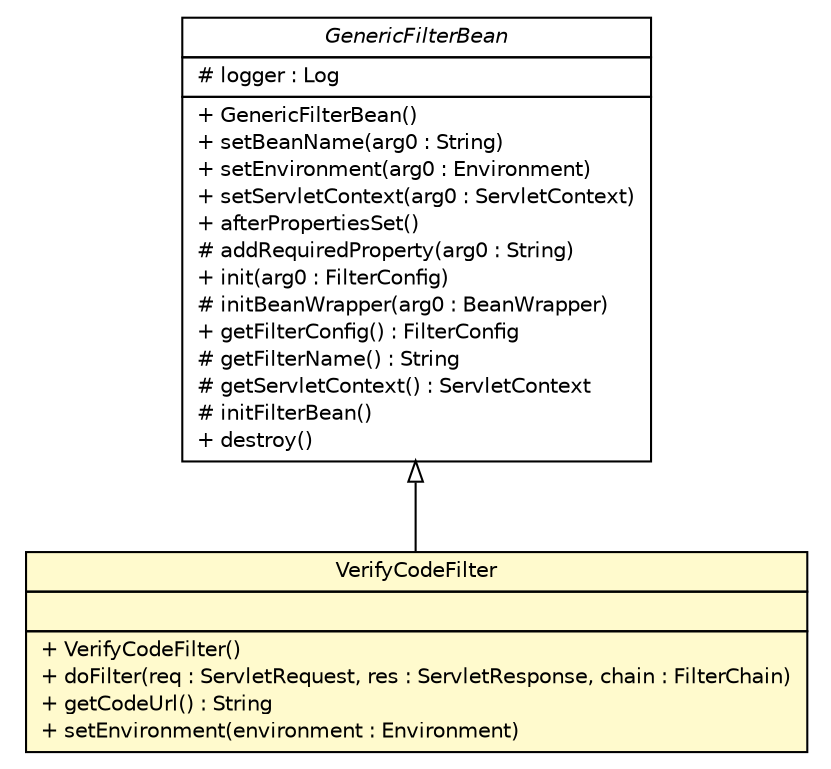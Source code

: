 #!/usr/local/bin/dot
#
# Class diagram 
# Generated by UMLGraph version R5_6-24-gf6e263 (http://www.umlgraph.org/)
#

digraph G {
	edge [fontname="Helvetica",fontsize=10,labelfontname="Helvetica",labelfontsize=10];
	node [fontname="Helvetica",fontsize=10,shape=plaintext];
	nodesep=0.25;
	ranksep=0.5;
	// com.yirendai.oss.lib.security.internal.VerifyCodeFilter
	c4408 [label=<<table title="com.yirendai.oss.lib.security.internal.VerifyCodeFilter" border="0" cellborder="1" cellspacing="0" cellpadding="2" port="p" bgcolor="lemonChiffon" href="./VerifyCodeFilter.html">
		<tr><td><table border="0" cellspacing="0" cellpadding="1">
<tr><td align="center" balign="center"> VerifyCodeFilter </td></tr>
		</table></td></tr>
		<tr><td><table border="0" cellspacing="0" cellpadding="1">
<tr><td align="left" balign="left">  </td></tr>
		</table></td></tr>
		<tr><td><table border="0" cellspacing="0" cellpadding="1">
<tr><td align="left" balign="left"> + VerifyCodeFilter() </td></tr>
<tr><td align="left" balign="left"> + doFilter(req : ServletRequest, res : ServletResponse, chain : FilterChain) </td></tr>
<tr><td align="left" balign="left"> + getCodeUrl() : String </td></tr>
<tr><td align="left" balign="left"> + setEnvironment(environment : Environment) </td></tr>
		</table></td></tr>
		</table>>, URL="./VerifyCodeFilter.html", fontname="Helvetica", fontcolor="black", fontsize=10.0];
	//com.yirendai.oss.lib.security.internal.VerifyCodeFilter extends org.springframework.web.filter.GenericFilterBean
	c4435:p -> c4408:p [dir=back,arrowtail=empty];
	// org.springframework.web.filter.GenericFilterBean
	c4435 [label=<<table title="org.springframework.web.filter.GenericFilterBean" border="0" cellborder="1" cellspacing="0" cellpadding="2" port="p" href="http://java.sun.com/j2se/1.4.2/docs/api/org/springframework/web/filter/GenericFilterBean.html">
		<tr><td><table border="0" cellspacing="0" cellpadding="1">
<tr><td align="center" balign="center"><font face="Helvetica-Oblique"> GenericFilterBean </font></td></tr>
		</table></td></tr>
		<tr><td><table border="0" cellspacing="0" cellpadding="1">
<tr><td align="left" balign="left"> # logger : Log </td></tr>
		</table></td></tr>
		<tr><td><table border="0" cellspacing="0" cellpadding="1">
<tr><td align="left" balign="left"> + GenericFilterBean() </td></tr>
<tr><td align="left" balign="left"> + setBeanName(arg0 : String) </td></tr>
<tr><td align="left" balign="left"> + setEnvironment(arg0 : Environment) </td></tr>
<tr><td align="left" balign="left"> + setServletContext(arg0 : ServletContext) </td></tr>
<tr><td align="left" balign="left"> + afterPropertiesSet() </td></tr>
<tr><td align="left" balign="left"> # addRequiredProperty(arg0 : String) </td></tr>
<tr><td align="left" balign="left"> + init(arg0 : FilterConfig) </td></tr>
<tr><td align="left" balign="left"> # initBeanWrapper(arg0 : BeanWrapper) </td></tr>
<tr><td align="left" balign="left"> + getFilterConfig() : FilterConfig </td></tr>
<tr><td align="left" balign="left"> # getFilterName() : String </td></tr>
<tr><td align="left" balign="left"> # getServletContext() : ServletContext </td></tr>
<tr><td align="left" balign="left"> # initFilterBean() </td></tr>
<tr><td align="left" balign="left"> + destroy() </td></tr>
		</table></td></tr>
		</table>>, URL="http://java.sun.com/j2se/1.4.2/docs/api/org/springframework/web/filter/GenericFilterBean.html", fontname="Helvetica", fontcolor="black", fontsize=10.0];
}

